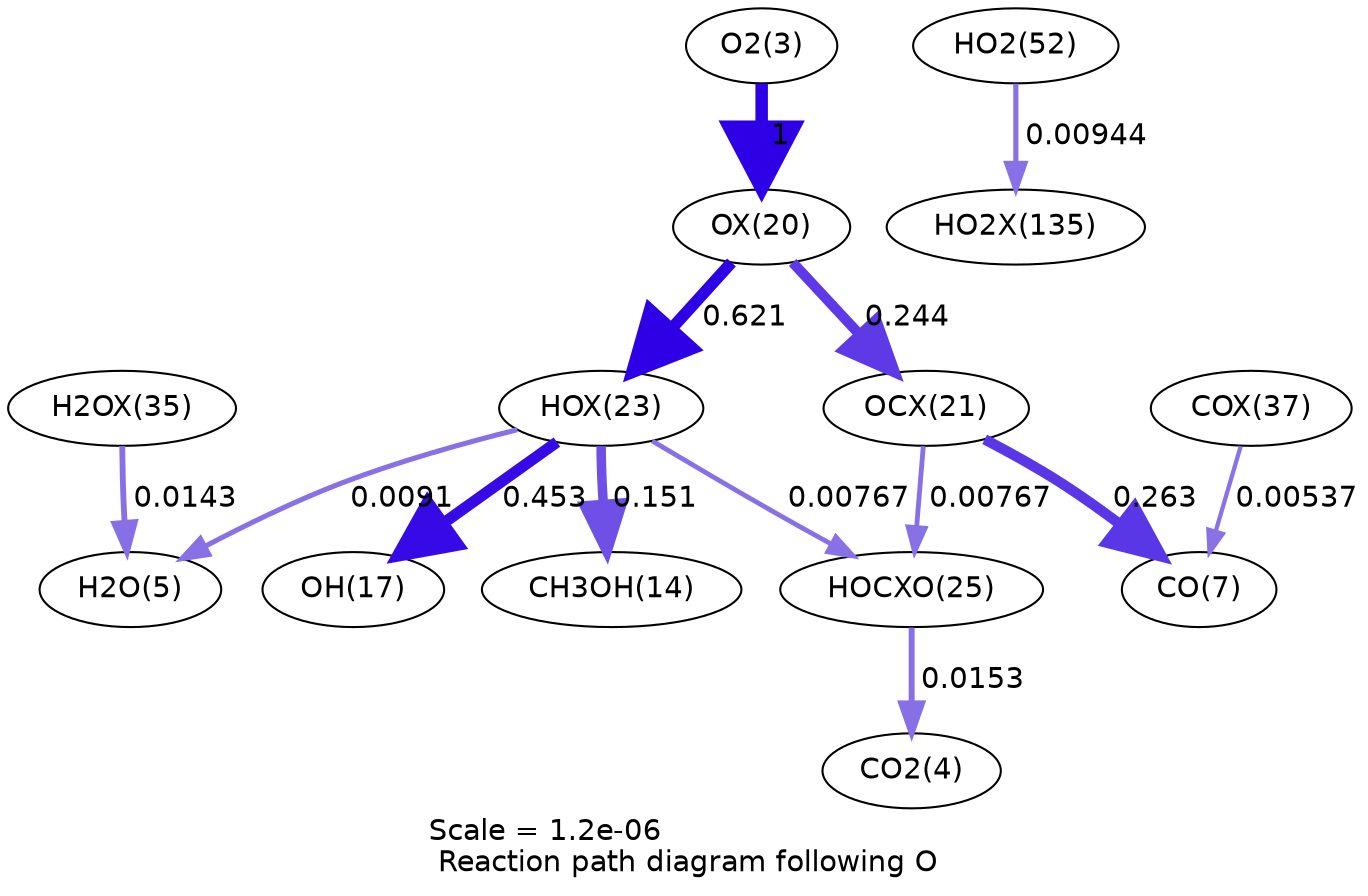 digraph reaction_paths {
center=1;
s5 -> s40[fontname="Helvetica", penwidth=6, arrowsize=3, color="0.7, 1.5, 0.9"
, label=" 1"];
s40 -> s43[fontname="Helvetica", penwidth=5.64, arrowsize=2.82, color="0.7, 1.12, 0.9"
, label=" 0.621"];
s40 -> s41[fontname="Helvetica", penwidth=4.93, arrowsize=2.47, color="0.7, 0.744, 0.9"
, label=" 0.244"];
s43 -> s16[fontname="Helvetica", penwidth=4.57, arrowsize=2.29, color="0.7, 0.651, 0.9"
, label=" 0.151"];
s43 -> s19[fontname="Helvetica", penwidth=5.4, arrowsize=2.7, color="0.7, 0.953, 0.9"
, label=" 0.453"];
s43 -> s7[fontname="Helvetica", penwidth=2.45, arrowsize=1.23, color="0.7, 0.509, 0.9"
, label=" 0.0091"];
s43 -> s45[fontname="Helvetica", penwidth=2.32, arrowsize=1.16, color="0.7, 0.508, 0.9"
, label=" 0.00767"];
s50 -> s7[fontname="Helvetica", penwidth=2.8, arrowsize=1.4, color="0.7, 0.514, 0.9"
, label=" 0.0143"];
s21 -> s68[fontname="Helvetica", penwidth=2.48, arrowsize=1.24, color="0.7, 0.509, 0.9"
, label=" 0.00944"];
s41 -> s9[fontname="Helvetica", penwidth=4.99, arrowsize=2.5, color="0.7, 0.763, 0.9"
, label=" 0.263"];
s52 -> s9[fontname="Helvetica", penwidth=2.05, arrowsize=1.03, color="0.7, 0.505, 0.9"
, label=" 0.00537"];
s41 -> s45[fontname="Helvetica", penwidth=2.32, arrowsize=1.16, color="0.7, 0.508, 0.9"
, label=" 0.00767"];
s45 -> s6[fontname="Helvetica", penwidth=2.85, arrowsize=1.42, color="0.7, 0.515, 0.9"
, label=" 0.0153"];
s5 [ fontname="Helvetica", label="O2(3)"];
s6 [ fontname="Helvetica", label="CO2(4)"];
s7 [ fontname="Helvetica", label="H2O(5)"];
s9 [ fontname="Helvetica", label="CO(7)"];
s16 [ fontname="Helvetica", label="CH3OH(14)"];
s19 [ fontname="Helvetica", label="OH(17)"];
s21 [ fontname="Helvetica", label="HO2(52)"];
s40 [ fontname="Helvetica", label="OX(20)"];
s41 [ fontname="Helvetica", label="OCX(21)"];
s43 [ fontname="Helvetica", label="HOX(23)"];
s45 [ fontname="Helvetica", label="HOCXO(25)"];
s50 [ fontname="Helvetica", label="H2OX(35)"];
s52 [ fontname="Helvetica", label="COX(37)"];
s68 [ fontname="Helvetica", label="HO2X(135)"];
 label = "Scale = 1.2e-06\l Reaction path diagram following O";
 fontname = "Helvetica";
}
